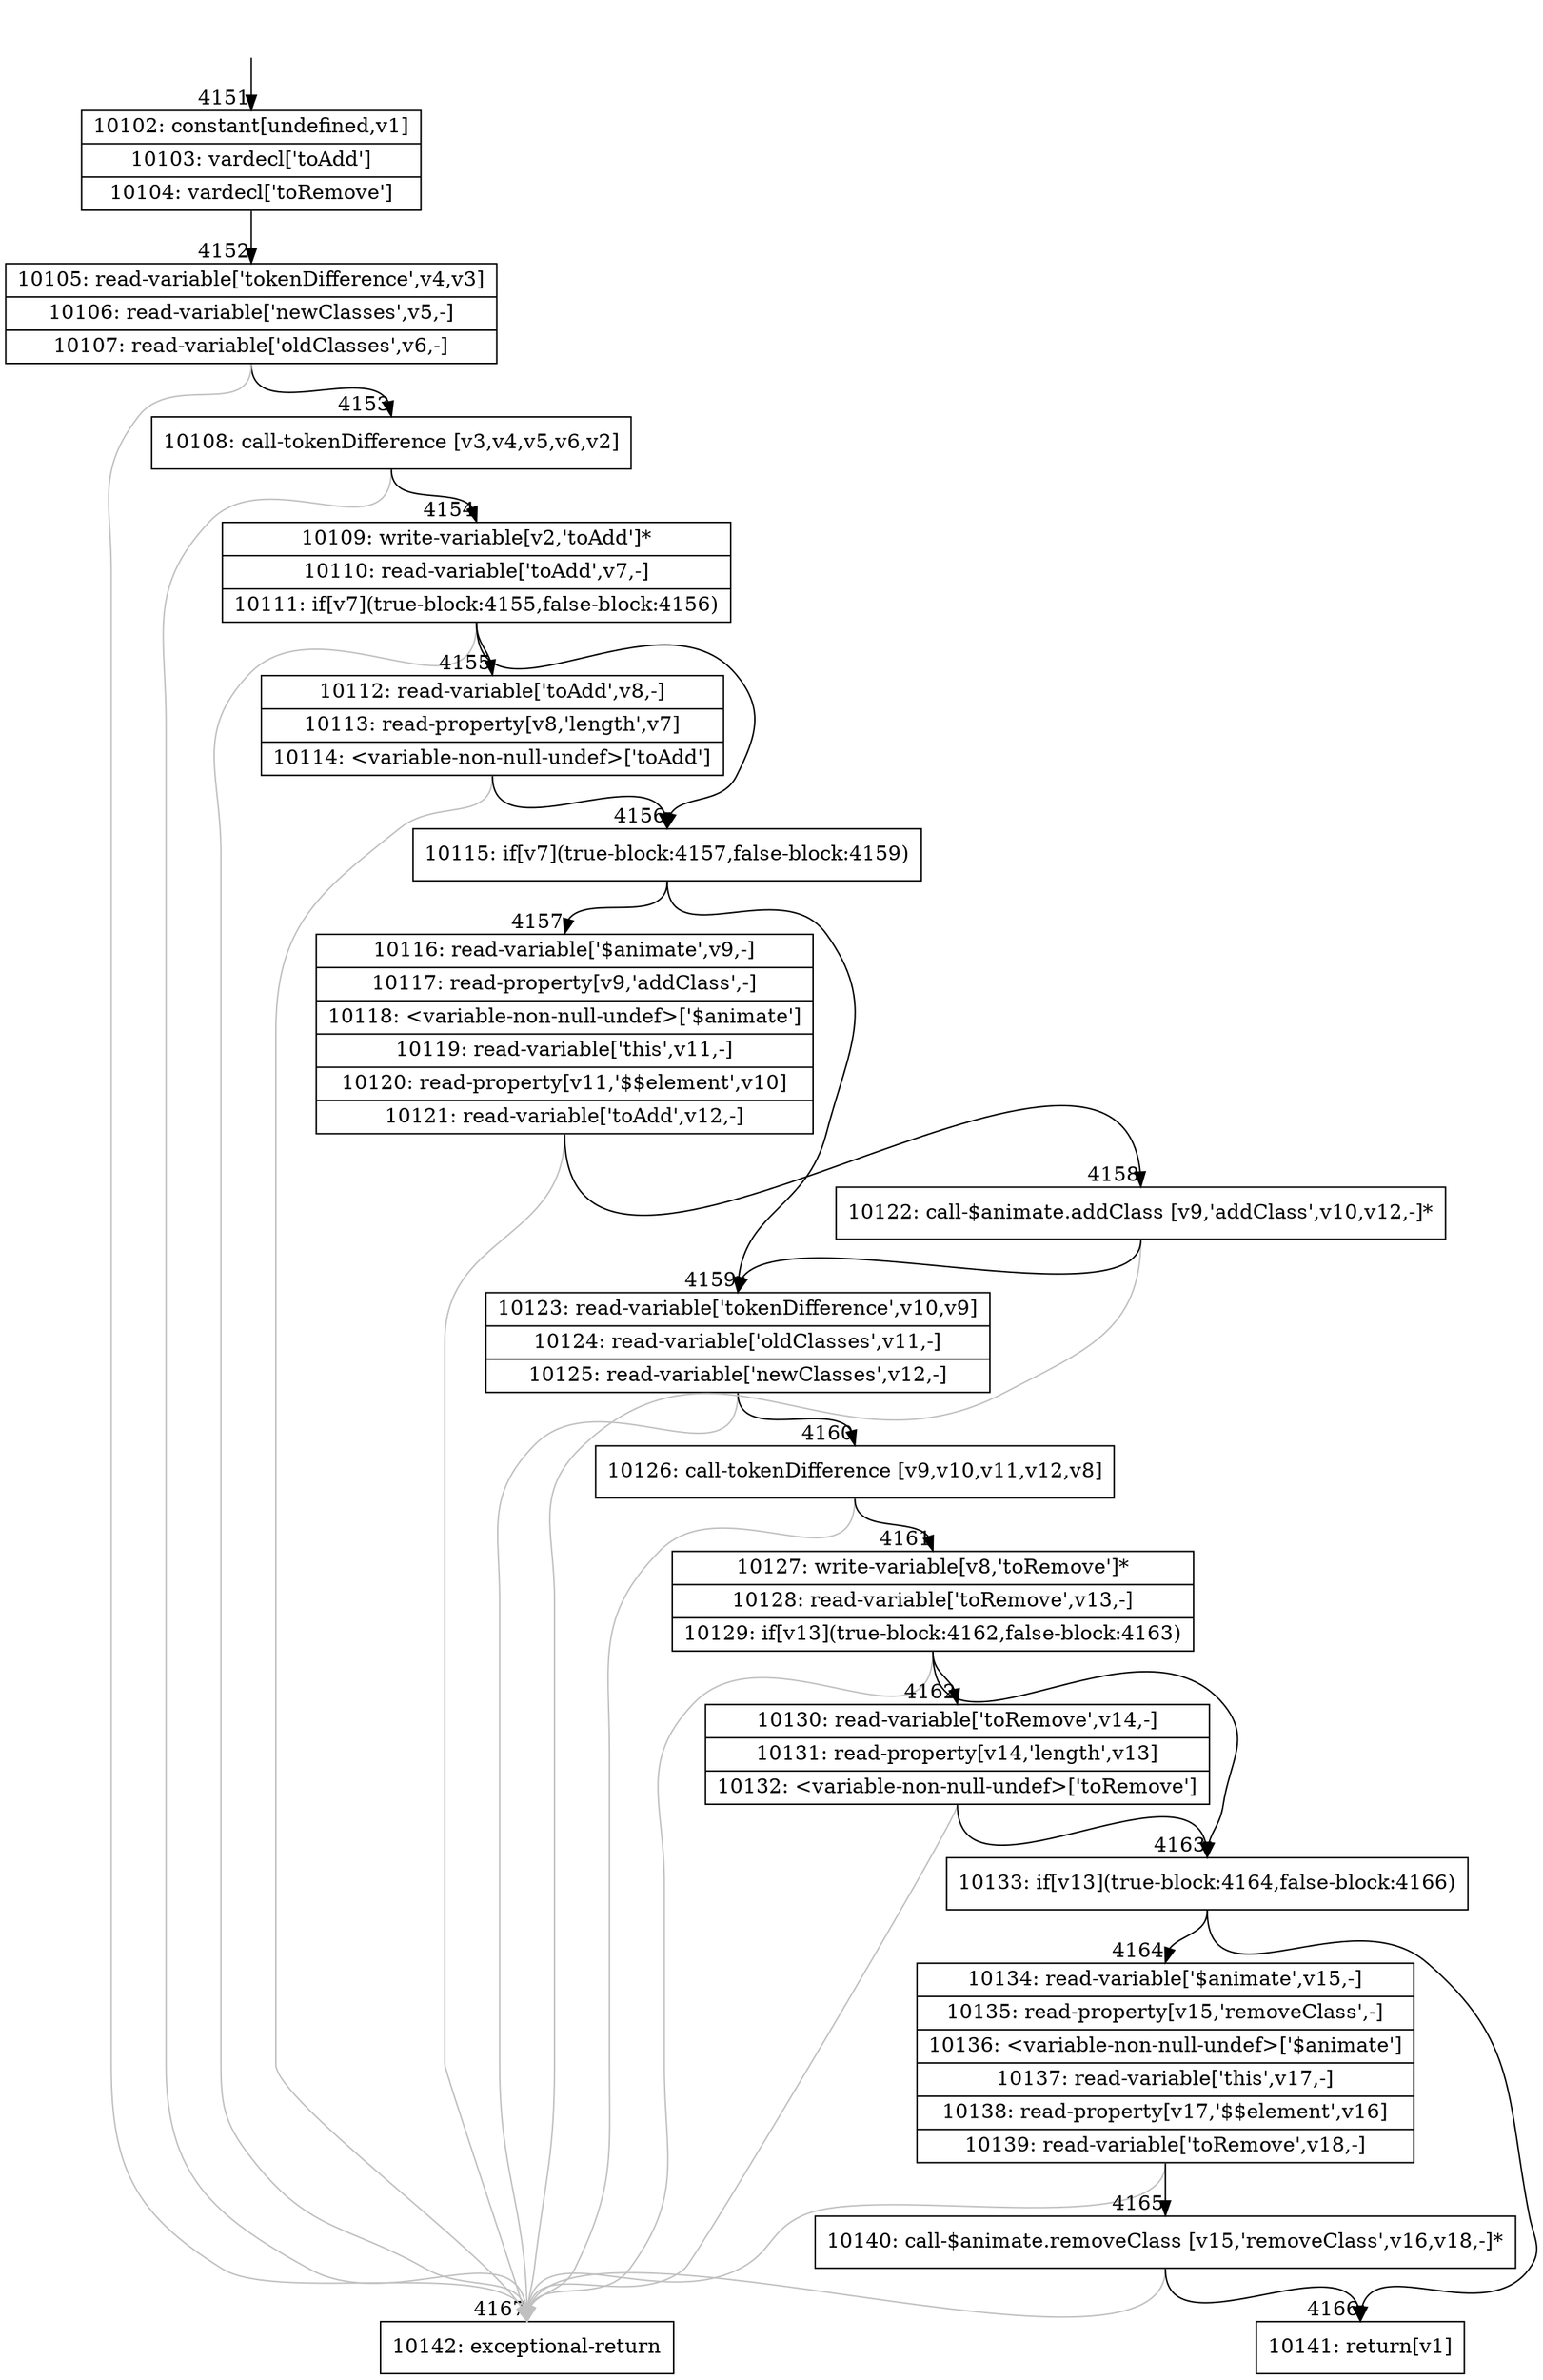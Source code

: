 digraph {
rankdir="TD"
BB_entry349[shape=none,label=""];
BB_entry349 -> BB4151 [tailport=s, headport=n, headlabel="    4151"]
BB4151 [shape=record label="{10102: constant[undefined,v1]|10103: vardecl['toAdd']|10104: vardecl['toRemove']}" ] 
BB4151 -> BB4152 [tailport=s, headport=n, headlabel="      4152"]
BB4152 [shape=record label="{10105: read-variable['tokenDifference',v4,v3]|10106: read-variable['newClasses',v5,-]|10107: read-variable['oldClasses',v6,-]}" ] 
BB4152 -> BB4153 [tailport=s, headport=n, headlabel="      4153"]
BB4152 -> BB4167 [tailport=s, headport=n, color=gray, headlabel="      4167"]
BB4153 [shape=record label="{10108: call-tokenDifference [v3,v4,v5,v6,v2]}" ] 
BB4153 -> BB4154 [tailport=s, headport=n, headlabel="      4154"]
BB4153 -> BB4167 [tailport=s, headport=n, color=gray]
BB4154 [shape=record label="{10109: write-variable[v2,'toAdd']*|10110: read-variable['toAdd',v7,-]|10111: if[v7](true-block:4155,false-block:4156)}" ] 
BB4154 -> BB4156 [tailport=s, headport=n, headlabel="      4156"]
BB4154 -> BB4155 [tailport=s, headport=n, headlabel="      4155"]
BB4154 -> BB4167 [tailport=s, headport=n, color=gray]
BB4155 [shape=record label="{10112: read-variable['toAdd',v8,-]|10113: read-property[v8,'length',v7]|10114: \<variable-non-null-undef\>['toAdd']}" ] 
BB4155 -> BB4156 [tailport=s, headport=n]
BB4155 -> BB4167 [tailport=s, headport=n, color=gray]
BB4156 [shape=record label="{10115: if[v7](true-block:4157,false-block:4159)}" ] 
BB4156 -> BB4157 [tailport=s, headport=n, headlabel="      4157"]
BB4156 -> BB4159 [tailport=s, headport=n, headlabel="      4159"]
BB4157 [shape=record label="{10116: read-variable['$animate',v9,-]|10117: read-property[v9,'addClass',-]|10118: \<variable-non-null-undef\>['$animate']|10119: read-variable['this',v11,-]|10120: read-property[v11,'$$element',v10]|10121: read-variable['toAdd',v12,-]}" ] 
BB4157 -> BB4158 [tailport=s, headport=n, headlabel="      4158"]
BB4157 -> BB4167 [tailport=s, headport=n, color=gray]
BB4158 [shape=record label="{10122: call-$animate.addClass [v9,'addClass',v10,v12,-]*}" ] 
BB4158 -> BB4159 [tailport=s, headport=n]
BB4158 -> BB4167 [tailport=s, headport=n, color=gray]
BB4159 [shape=record label="{10123: read-variable['tokenDifference',v10,v9]|10124: read-variable['oldClasses',v11,-]|10125: read-variable['newClasses',v12,-]}" ] 
BB4159 -> BB4160 [tailport=s, headport=n, headlabel="      4160"]
BB4159 -> BB4167 [tailport=s, headport=n, color=gray]
BB4160 [shape=record label="{10126: call-tokenDifference [v9,v10,v11,v12,v8]}" ] 
BB4160 -> BB4161 [tailport=s, headport=n, headlabel="      4161"]
BB4160 -> BB4167 [tailport=s, headport=n, color=gray]
BB4161 [shape=record label="{10127: write-variable[v8,'toRemove']*|10128: read-variable['toRemove',v13,-]|10129: if[v13](true-block:4162,false-block:4163)}" ] 
BB4161 -> BB4163 [tailport=s, headport=n, headlabel="      4163"]
BB4161 -> BB4162 [tailport=s, headport=n, headlabel="      4162"]
BB4161 -> BB4167 [tailport=s, headport=n, color=gray]
BB4162 [shape=record label="{10130: read-variable['toRemove',v14,-]|10131: read-property[v14,'length',v13]|10132: \<variable-non-null-undef\>['toRemove']}" ] 
BB4162 -> BB4163 [tailport=s, headport=n]
BB4162 -> BB4167 [tailport=s, headport=n, color=gray]
BB4163 [shape=record label="{10133: if[v13](true-block:4164,false-block:4166)}" ] 
BB4163 -> BB4164 [tailport=s, headport=n, headlabel="      4164"]
BB4163 -> BB4166 [tailport=s, headport=n, headlabel="      4166"]
BB4164 [shape=record label="{10134: read-variable['$animate',v15,-]|10135: read-property[v15,'removeClass',-]|10136: \<variable-non-null-undef\>['$animate']|10137: read-variable['this',v17,-]|10138: read-property[v17,'$$element',v16]|10139: read-variable['toRemove',v18,-]}" ] 
BB4164 -> BB4165 [tailport=s, headport=n, headlabel="      4165"]
BB4164 -> BB4167 [tailport=s, headport=n, color=gray]
BB4165 [shape=record label="{10140: call-$animate.removeClass [v15,'removeClass',v16,v18,-]*}" ] 
BB4165 -> BB4166 [tailport=s, headport=n]
BB4165 -> BB4167 [tailport=s, headport=n, color=gray]
BB4166 [shape=record label="{10141: return[v1]}" ] 
BB4167 [shape=record label="{10142: exceptional-return}" ] 
//#$~ 7161
}
